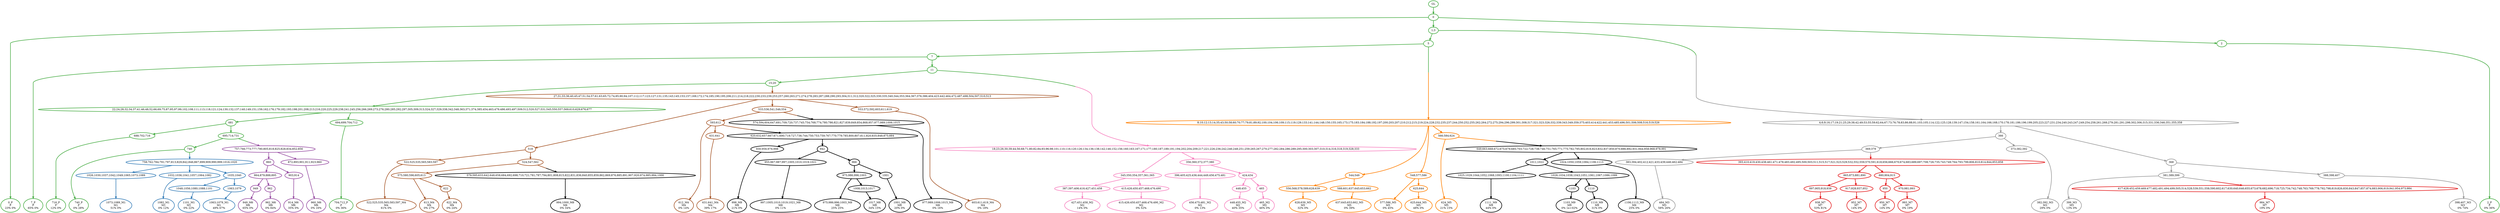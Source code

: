 digraph T {
	{
		rank=same
		133 [penwidth=3,colorscheme=set19,color=3,label="0_P\nP\n23% 0%"]
		129 [penwidth=3,colorscheme=set19,color=3,label="7_P\nP\n65% 0%"]
		123 [penwidth=3,colorscheme=set19,color=3,label="716_P\nP\n12% 0%"]
		120 [penwidth=3,colorscheme=set19,color=3,label="740_P\nP\n0% 28%"]
		118 [penwidth=3,colorscheme=set19,color=3,label="704;712_P\nP\n0% 36%"]
		116 [penwidth=3,colorscheme=set19,color=3,label="2_P\nP\n0% 36%"]
		114 [penwidth=3,colorscheme=set19,color=2,label="1073;1089_M1\nM1\n51% 0%"]
		112 [penwidth=3,colorscheme=set19,color=2,label="1082_M1\nM1\n0% 12%"]
		109 [penwidth=3,colorscheme=set19,color=2,label="1101_M1\nM1\n0% 22%"]
		107 [penwidth=3,colorscheme=set19,color=2,label="1063;1079_M1\nM1\n49% 67%"]
		104 [penwidth=3,colorscheme=set19,color=8,label="427;451;458_M2\nM2\n14% 0%"]
		102 [penwidth=3,colorscheme=set19,color=8,label="415;426;450;457;468;476;490_M2\nM2\n0% 52%"]
		99 [penwidth=3,colorscheme=set19,color=8,label="456;475;481_M2\nM2\n0% 13%"]
		96 [penwidth=3,colorscheme=set19,color=8,label="448;455_M2\nM2\n40% 35%"]
		94 [penwidth=3,colorscheme=set19,color=8,label="465_M2\nM2\n46% 0%"]
		90 [penwidth=3,colorscheme=set19,color=9,label="484_M3\nM3\n58% 26%"]
		88 [penwidth=3,colorscheme=set19,color=9,label="382;392_M3\nM3\n29% 0%"]
		85 [penwidth=3,colorscheme=set19,color=9,label="399_M3\nM3\n13% 0%"]
		83 [penwidth=3,colorscheme=set19,color=9,label="398;407_M3\nM3\n0% 74%"]
		80 [penwidth=3,colorscheme=set19,color=7,label="522;525;535;565;583;597_M4\nM4\n61% 0%"]
		77 [penwidth=3,colorscheme=set19,color=7,label="613_M4\nM4\n0% 27%"]
		75 [penwidth=3,colorscheme=set19,color=7,label="622_M4\nM4\n0% 24%"]
		72 [penwidth=3,colorscheme=set19,color=7,label="612_M4\nM4\n0% 14%"]
		70 [penwidth=3,colorscheme=set19,color=7,label="631;641_M4\nM4\n39% 17%"]
		68 [penwidth=3,colorscheme=set19,color=7,label="603;611;619_M4\nM4\n0% 18%"]
		65 [penwidth=3,colorscheme=set19,color=5,label="628;639_M5\nM5\n32% 0%"]
		63 [penwidth=3,colorscheme=set19,color=5,label="637;645;653;662_M5\nM5\n0% 39%"]
		61 [penwidth=3,colorscheme=set19,color=5,label="577;586_M5\nM5\n0% 45%"]
		59 [penwidth=3,colorscheme=set19,color=5,label="625;644_M5\nM5\n48% 0%"]
		57 [penwidth=3,colorscheme=set19,color=5,label="624_M5\nM5\n21% 15%"]
		53 [penwidth=3,colorscheme=set19,color=4,label="949_M6\nM6\n65% 0%"]
		51 [penwidth=3,colorscheme=set19,color=4,label="962_M6\nM6\n0% 84%"]
		49 [penwidth=3,colorscheme=set19,color=4,label="914_M6\nM6\n35% 0%"]
		47 [penwidth=3,colorscheme=set19,color=4,label="960_M6\nM6\n0% 16%"]
		44 [penwidth=3,colorscheme=set19,color=1,label="938_M7\nM7\n53% 81%"]
		42 [penwidth=3,colorscheme=set19,color=1,label="952_M7\nM7\n14% 0%"]
		39 [penwidth=3,colorscheme=set19,color=1,label="950_M7\nM7\n14% 0%"]
		37 [penwidth=3,colorscheme=set19,color=1,label="993_M7\nM7\n0% 19%"]
		36 [penwidth=3,colorscheme=set19,color=1,label="984_M7\nM7\n19% 0%"]
		35 [penwidth=3,colorscheme=set19,color=10,label="994;1000_M8\nM8\n0% 34%"]
		34 [penwidth=3,colorscheme=set19,color=10,label="977;989;1006;1015_M8\nM8\n0% 16%"]
		32 [penwidth=3,colorscheme=set19,color=10,label="998_M8\nM8\n21% 0%"]
		29 [penwidth=3,colorscheme=set19,color=10,label="997;1005;1010;1019;1021_M8\nM8\n0% 11%"]
		26 [penwidth=3,colorscheme=set19,color=10,label="975;986;996;1003_M8\nM8\n25% 25%"]
		24 [penwidth=3,colorscheme=set19,color=10,label="1017_M8\nM8\n34% 15%"]
		22 [penwidth=3,colorscheme=set19,color=10,label="1001_M8\nM8\n20% 0%"]
		19 [penwidth=3,colorscheme=set19,color=10,label="1111_M9\nM9\n44% 0%"]
		16 [penwidth=3,colorscheme=set19,color=10,label="1103_M9\nM9\n0% 1e+02%"]
		14 [penwidth=3,colorscheme=set19,color=10,label="1110_M9\nM9\n31% 0%"]
		12 [penwidth=3,colorscheme=set19,color=10,label="1106;1113_M9\nM9\n25% 0%"]
	}
	135 [penwidth=3,colorscheme=set19,color=3,label="GL"]
	134 [penwidth=3,colorscheme=set19,color=3,label="0"]
	132 [penwidth=3,colorscheme=set19,color=3,label="1;3"]
	131 [penwidth=3,colorscheme=set19,color=3,label="5"]
	130 [penwidth=3,colorscheme=set19,color=3,label="7"]
	128 [penwidth=3,colorscheme=set19,color=3,label="11"]
	127 [penwidth=3,colorscheme=set19,color=3,label="15;20"]
	126 [penwidth=3,colorscheme=set19,color=3,label="22;24;28;32;34;37;41;46;48;52;66;69;75;87;95;97;99;102;108;111;113;118;121;124;130;132;137;140;149;151;159;162;176;179;182;193;198;201;208;213;216;220;225;229;238;241;245;256;266;269;273;276;280;285;292;297;305;309;313;324;327;329;338;342;348;363;371;374;385;454;463;479;486;493;497;509;512;520;527;531;545;550;557;569;610;629;676;677"]
	125 [penwidth=3,colorscheme=set19,color=3,label="681"]
	124 [penwidth=3,colorscheme=set19,color=3,label="688;702;716"]
	122 [penwidth=3,colorscheme=set19,color=3,label="695;714;731"]
	121 [penwidth=3,colorscheme=set19,color=3,label="740"]
	119 [penwidth=3,colorscheme=set19,color=3,label="694;699;704;712"]
	117 [penwidth=3,colorscheme=set19,color=3,label="2"]
	115 [penwidth=3,colorscheme=set19,color=2,label="1026;1030;1037;1042;1049;1065;1073;1089"]
	113 [penwidth=3,colorscheme=set19,color=2,label="1032;1036;1041;1057;1064;1082"]
	111 [penwidth=3,colorscheme=set19,color=2,label="1035;1040"]
	110 [penwidth=3,colorscheme=set19,color=2,label="1048;1056;1080;1088;1101"]
	108 [penwidth=3,colorscheme=set19,color=2,label="1063;1079"]
	106 [penwidth=3,colorscheme=set19,color=8,label="345;350;354;357;361;365"]
	105 [penwidth=3,colorscheme=set19,color=8,label="387;397;406;416;427;451;458"]
	103 [penwidth=3,colorscheme=set19,color=8,label="415;426;450;457;468;476;490"]
	101 [penwidth=3,colorscheme=set19,color=8,label="356;360;372;377;380"]
	100 [penwidth=3,colorscheme=set19,color=8,label="396;405;425;436;444;449;456;475;481"]
	98 [penwidth=3,colorscheme=set19,color=8,label="424;434"]
	97 [penwidth=3,colorscheme=set19,color=8,label="448;455"]
	95 [penwidth=3,colorscheme=set19,color=8,label="465"]
	93 [penwidth=3,colorscheme=set19,color=9,label="366"]
	92 [penwidth=3,colorscheme=set19,color=9,label="369;379"]
	91 [penwidth=3,colorscheme=set19,color=9,label="383;394;402;412;421;433;439;446;462;484"]
	89 [penwidth=3,colorscheme=set19,color=9,label="373;382;392"]
	87 [penwidth=3,colorscheme=set19,color=9,label="368"]
	86 [penwidth=3,colorscheme=set19,color=9,label="381;389;399"]
	84 [penwidth=3,colorscheme=set19,color=9,label="388;398;407"]
	82 [penwidth=3,colorscheme=set19,color=7,label="518"]
	81 [penwidth=3,colorscheme=set19,color=7,label="522;525;535;565;583;597"]
	79 [penwidth=3,colorscheme=set19,color=7,label="524;547;562"]
	78 [penwidth=3,colorscheme=set19,color=7,label="575;580;596;605;613"]
	76 [penwidth=3,colorscheme=set19,color=7,label="622"]
	74 [penwidth=3,colorscheme=set19,color=7,label="533;536;541;546;554"]
	73 [penwidth=3,colorscheme=set19,color=7,label="593;612"]
	71 [penwidth=3,colorscheme=set19,color=7,label="631;641"]
	69 [penwidth=3,colorscheme=set19,color=7,label="553;572;592;603;611;619"]
	67 [penwidth=3,colorscheme=set19,color=5,label="544;549"]
	66 [penwidth=3,colorscheme=set19,color=5,label="556;568;578;589;628;639"]
	64 [penwidth=3,colorscheme=set19,color=5,label="588;601;637;645;653;662"]
	62 [penwidth=3,colorscheme=set19,color=5,label="548;577;586"]
	60 [penwidth=3,colorscheme=set19,color=5,label="625;644"]
	58 [penwidth=3,colorscheme=set19,color=5,label="566;584;624"]
	56 [penwidth=3,colorscheme=set19,color=4,label="860"]
	55 [penwidth=3,colorscheme=set19,color=4,label="864;879;888;895"]
	54 [penwidth=3,colorscheme=set19,color=4,label="949"]
	52 [penwidth=3,colorscheme=set19,color=4,label="962"]
	50 [penwidth=3,colorscheme=set19,color=4,label="903;914"]
	48 [penwidth=3,colorscheme=set19,color=4,label="872;893;901;911;923;960"]
	46 [penwidth=3,colorscheme=set19,color=1,label="865;873;881;890"]
	45 [penwidth=3,colorscheme=set19,color=1,label="897;905;918;938"]
	43 [penwidth=3,colorscheme=set19,color=1,label="917;928;937;952"]
	41 [penwidth=3,colorscheme=set19,color=1,label="880;904;915"]
	40 [penwidth=3,colorscheme=set19,color=1,label="950"]
	38 [penwidth=3,colorscheme=set19,color=1,label="970;981;993"]
	33 [penwidth=3,colorscheme=set19,color=10,label="930;956;976;998"]
	31 [penwidth=3,colorscheme=set19,color=10,label="942"]
	30 [penwidth=3,colorscheme=set19,color=10,label="955;967;987;997;1005;1010;1019;1021"]
	28 [penwidth=3,colorscheme=set19,color=10,label="966"]
	27 [penwidth=3,colorscheme=set19,color=10,label="975;986;996;1003"]
	25 [penwidth=3,colorscheme=set19,color=10,label="1008;1013;1017"]
	23 [penwidth=3,colorscheme=set19,color=10,label="1001"]
	21 [penwidth=3,colorscheme=set19,color=10,label="1011;1022"]
	20 [penwidth=3,colorscheme=set19,color=10,label="1025;1029;1044;1052;1068;1093;1100;1104;1111"]
	18 [penwidth=3,colorscheme=set19,color=10,label="1028;1034;1038;1043;1051;1061;1067;1086;1099"]
	17 [penwidth=3,colorscheme=set19,color=10,label="1103"]
	15 [penwidth=3,colorscheme=set19,color=10,label="1110"]
	13 [penwidth=3,colorscheme=set19,color=10,label="1024;1050;1059;1084;1106;1113"]
	11 [penwidth=3,colorscheme=set19,color=10,label="649;663;668;672;675;679;685;703;722;728;738;746;751;765;771;775;782;795;802;816;823;832;837;850;870;886;892;931;944;958;968;978;991"]
	10 [penwidth=3,colorscheme=set19,color=10,label="574;594;604;647;691;709;720;737;745;754;768;774;780;786;821;827;839;849;854;868;957;977;989;1006;1015"]
	9 [penwidth=3,colorscheme=set19,color=10,label="620;632;657;667;671;690;719;727;736;744;750;753;759;767;770;779;785;800;807;811;820;835;848;875;884"]
	8 [penwidth=3,colorscheme=set19,color=10,label="579;595;633;642;648;658;684;692;698;710;721;781;787;794;801;808;815;822;831;836;840;855;859;862;869;876;885;891;907;920;974;985;994;1000"]
	7 [penwidth=3,colorscheme=set19,color=1,label="417;428;452;459;469;477;482;491;494;499;505;514;528;539;551;558;590;602;617;630;640;646;655;673;678;682;696;718;725;734;742;748;763;769;778;792;798;819;826;830;843;847;857;874;883;906;919;941;954;973;984"]
	6 [penwidth=3,colorscheme=set19,color=1,label="393;410;419;430;438;461;471;478;483;492;495;500;503;511;515;517;521;523;529;532;552;559;570;591;618;656;666;670;674;683;689;697;708;726;735;743;749;764;793;799;806;810;814;844;853;858"]
	5 [penwidth=3,colorscheme=set19,color=2,label="758;762;784;791;797;813;829;842;846;867;899;909;990;999;1016;1020"]
	4 [penwidth=3,colorscheme=set19,color=4,label="757;766;773;777;790;805;818;825;828;834;852;856"]
	3 [penwidth=3,colorscheme=set19,color=5,label="8;10;12;13;14;35;43;50;58;60;70;77;79;81;89;92;100;104;106;109;115;119;129;133;141;144;148;150;155;165;173;175;183;184;188;192;197;200;203;207;210;212;215;219;224;228;232;235;237;244;250;252;255;262;264;272;275;294;296;299;301;308;317;321;323;326;332;339;343;349;359;375;403;414;422;441;453;485;496;501;506;508;516;519;526"]
	2 [penwidth=3,colorscheme=set19,color=7,label="27;31;33;36;40;45;47;51;54;57;61;63;65;72;74;85;90;94;107;112;117;123;127;131;135;143;145;153;157;169;172;174;185;190;195;206;211;214;218;222;230;233;239;253;257;260;263;271;274;278;283;287;288;290;293;304;311;312;320;322;325;330;335;340;344;353;364;367;376;386;404;423;442;464;472;487;498;504;507;510;513"]
	1 [penwidth=3,colorscheme=set19,color=9,label="4;6;9;16;17;19;21;25;29;38;42;49;53;55;59;62;64;67;73;76;78;83;86;88;91;103;105;114;122;125;128;139;147;154;158;161;164;166;168;170;178;181;186;196;199;205;223;227;231;234;240;243;247;249;254;258;261;268;279;281;291;298;302;306;315;331;336;346;351;355;358"]
	0 [penwidth=3,colorscheme=set19,color=8,label="18;23;26;30;39;44;56;68;71;80;82;84;93;96;98;101;110;116;120;126;134;136;138;142;146;152;156;160;163;167;171;177;180;187;189;191;194;202;204;209;217;221;226;236;242;246;248;251;259;265;267;270;277;282;284;286;289;295;300;303;307;310;314;316;318;319;328;333"]
	135 -> 134 [penwidth=3,colorscheme=set19,color=3]
	134 -> 133 [penwidth=3,colorscheme=set19,color=3]
	134 -> 132 [penwidth=3,colorscheme=set19,color=3]
	134 -> 117 [penwidth=3,colorscheme=set19,color=3]
	132 -> 131 [penwidth=3,colorscheme=set19,color=3]
	132 -> 1 [penwidth=3,colorscheme=set19,color="3;0.5:9"]
	131 -> 130 [penwidth=3,colorscheme=set19,color=3]
	131 -> 3 [penwidth=3,colorscheme=set19,color="3;0.5:5"]
	130 -> 129 [penwidth=3,colorscheme=set19,color=3]
	130 -> 128 [penwidth=3,colorscheme=set19,color=3]
	128 -> 127 [penwidth=3,colorscheme=set19,color=3]
	128 -> 0 [penwidth=3,colorscheme=set19,color="3;0.5:8"]
	127 -> 126 [penwidth=3,colorscheme=set19,color=3]
	127 -> 2 [penwidth=3,colorscheme=set19,color="3;0.5:7"]
	126 -> 125 [penwidth=3,colorscheme=set19,color=3]
	126 -> 119 [penwidth=3,colorscheme=set19,color=3]
	125 -> 122 [penwidth=3,colorscheme=set19,color=3]
	125 -> 124 [penwidth=3,colorscheme=set19,color=3]
	124 -> 123 [penwidth=3,colorscheme=set19,color=3]
	122 -> 121 [penwidth=3,colorscheme=set19,color=3]
	122 -> 4 [penwidth=3,colorscheme=set19,color="3;0.5:4"]
	121 -> 120 [penwidth=3,colorscheme=set19,color=3]
	121 -> 5 [penwidth=3,colorscheme=set19,color="3;0.5:2"]
	119 -> 118 [penwidth=3,colorscheme=set19,color=3]
	117 -> 116 [penwidth=3,colorscheme=set19,color=3]
	115 -> 114 [penwidth=3,colorscheme=set19,color=2]
	113 -> 112 [penwidth=3,colorscheme=set19,color=2]
	111 -> 108 [penwidth=3,colorscheme=set19,color=2]
	111 -> 110 [penwidth=3,colorscheme=set19,color=2]
	110 -> 109 [penwidth=3,colorscheme=set19,color=2]
	108 -> 107 [penwidth=3,colorscheme=set19,color=2]
	106 -> 103 [penwidth=3,colorscheme=set19,color=8]
	106 -> 105 [penwidth=3,colorscheme=set19,color=8]
	105 -> 104 [penwidth=3,colorscheme=set19,color=8]
	103 -> 102 [penwidth=3,colorscheme=set19,color=8]
	101 -> 98 [penwidth=3,colorscheme=set19,color=8]
	101 -> 100 [penwidth=3,colorscheme=set19,color=8]
	100 -> 99 [penwidth=3,colorscheme=set19,color=8]
	98 -> 97 [penwidth=3,colorscheme=set19,color=8]
	98 -> 95 [penwidth=3,colorscheme=set19,color=8]
	97 -> 96 [penwidth=3,colorscheme=set19,color=8]
	95 -> 94 [penwidth=3,colorscheme=set19,color=8]
	93 -> 92 [penwidth=3,colorscheme=set19,color=9]
	93 -> 89 [penwidth=3,colorscheme=set19,color=9]
	92 -> 91 [penwidth=3,colorscheme=set19,color=9]
	92 -> 6 [penwidth=3,colorscheme=set19,color="9;0.5:1"]
	91 -> 90 [penwidth=3,colorscheme=set19,color=9]
	89 -> 88 [penwidth=3,colorscheme=set19,color=9]
	87 -> 84 [penwidth=3,colorscheme=set19,color=9]
	87 -> 86 [penwidth=3,colorscheme=set19,color=9]
	86 -> 85 [penwidth=3,colorscheme=set19,color=9]
	86 -> 7 [penwidth=3,colorscheme=set19,color="9;0.5:1"]
	84 -> 83 [penwidth=3,colorscheme=set19,color=9]
	82 -> 81 [penwidth=3,colorscheme=set19,color=7]
	82 -> 79 [penwidth=3,colorscheme=set19,color=7]
	81 -> 80 [penwidth=3,colorscheme=set19,color=7]
	79 -> 78 [penwidth=3,colorscheme=set19,color=7]
	79 -> 8 [penwidth=3,colorscheme=set19,color="7;0.5:10"]
	78 -> 77 [penwidth=3,colorscheme=set19,color=7]
	78 -> 76 [penwidth=3,colorscheme=set19,color=7]
	76 -> 75 [penwidth=3,colorscheme=set19,color=7]
	74 -> 73 [penwidth=3,colorscheme=set19,color=7]
	74 -> 10 [penwidth=3,colorscheme=set19,color="7;0.5:10"]
	73 -> 72 [penwidth=3,colorscheme=set19,color=7]
	73 -> 71 [penwidth=3,colorscheme=set19,color=7]
	73 -> 9 [penwidth=3,colorscheme=set19,color="7;0.5:10"]
	71 -> 70 [penwidth=3,colorscheme=set19,color=7]
	69 -> 68 [penwidth=3,colorscheme=set19,color=7]
	67 -> 64 [penwidth=3,colorscheme=set19,color=5]
	67 -> 66 [penwidth=3,colorscheme=set19,color=5]
	66 -> 65 [penwidth=3,colorscheme=set19,color=5]
	64 -> 63 [penwidth=3,colorscheme=set19,color=5]
	62 -> 61 [penwidth=3,colorscheme=set19,color=5]
	62 -> 60 [penwidth=3,colorscheme=set19,color=5]
	60 -> 59 [penwidth=3,colorscheme=set19,color=5]
	58 -> 57 [penwidth=3,colorscheme=set19,color=5]
	58 -> 11 [penwidth=3,colorscheme=set19,color="5;0.5:10"]
	56 -> 55 [penwidth=3,colorscheme=set19,color=4]
	56 -> 50 [penwidth=3,colorscheme=set19,color=4]
	55 -> 54 [penwidth=3,colorscheme=set19,color=4]
	55 -> 52 [penwidth=3,colorscheme=set19,color=4]
	54 -> 53 [penwidth=3,colorscheme=set19,color=4]
	52 -> 51 [penwidth=3,colorscheme=set19,color=4]
	50 -> 49 [penwidth=3,colorscheme=set19,color=4]
	48 -> 47 [penwidth=3,colorscheme=set19,color=4]
	46 -> 43 [penwidth=3,colorscheme=set19,color=1]
	46 -> 45 [penwidth=3,colorscheme=set19,color=1]
	45 -> 44 [penwidth=3,colorscheme=set19,color=1]
	43 -> 42 [penwidth=3,colorscheme=set19,color=1]
	41 -> 40 [penwidth=3,colorscheme=set19,color=1]
	41 -> 38 [penwidth=3,colorscheme=set19,color=1]
	40 -> 39 [penwidth=3,colorscheme=set19,color=1]
	38 -> 37 [penwidth=3,colorscheme=set19,color=1]
	33 -> 32 [penwidth=3,colorscheme=set19,color=10]
	31 -> 28 [penwidth=3,colorscheme=set19,color=10]
	31 -> 30 [penwidth=3,colorscheme=set19,color=10]
	30 -> 29 [penwidth=3,colorscheme=set19,color=10]
	28 -> 27 [penwidth=3,colorscheme=set19,color=10]
	28 -> 23 [penwidth=3,colorscheme=set19,color=10]
	27 -> 26 [penwidth=3,colorscheme=set19,color=10]
	27 -> 25 [penwidth=3,colorscheme=set19,color=10]
	25 -> 24 [penwidth=3,colorscheme=set19,color=10]
	23 -> 22 [penwidth=3,colorscheme=set19,color=10]
	21 -> 18 [penwidth=3,colorscheme=set19,color=10]
	21 -> 20 [penwidth=3,colorscheme=set19,color=10]
	20 -> 19 [penwidth=3,colorscheme=set19,color=10]
	18 -> 17 [penwidth=3,colorscheme=set19,color=10]
	18 -> 15 [penwidth=3,colorscheme=set19,color=10]
	17 -> 16 [penwidth=3,colorscheme=set19,color=10]
	15 -> 14 [penwidth=3,colorscheme=set19,color=10]
	13 -> 12 [penwidth=3,colorscheme=set19,color=10]
	11 -> 21 [penwidth=3,colorscheme=set19,color=10]
	11 -> 13 [penwidth=3,colorscheme=set19,color=10]
	10 -> 34 [penwidth=3,colorscheme=set19,color=10]
	9 -> 33 [penwidth=3,colorscheme=set19,color=10]
	9 -> 31 [penwidth=3,colorscheme=set19,color=10]
	8 -> 35 [penwidth=3,colorscheme=set19,color=10]
	7 -> 36 [penwidth=3,colorscheme=set19,color=1]
	6 -> 46 [penwidth=3,colorscheme=set19,color=1]
	6 -> 41 [penwidth=3,colorscheme=set19,color=1]
	5 -> 115 [penwidth=3,colorscheme=set19,color=2]
	5 -> 113 [penwidth=3,colorscheme=set19,color=2]
	5 -> 111 [penwidth=3,colorscheme=set19,color=2]
	4 -> 56 [penwidth=3,colorscheme=set19,color=4]
	4 -> 48 [penwidth=3,colorscheme=set19,color=4]
	3 -> 67 [penwidth=3,colorscheme=set19,color=5]
	3 -> 62 [penwidth=3,colorscheme=set19,color=5]
	3 -> 58 [penwidth=3,colorscheme=set19,color=5]
	2 -> 82 [penwidth=3,colorscheme=set19,color=7]
	2 -> 74 [penwidth=3,colorscheme=set19,color=7]
	2 -> 69 [penwidth=3,colorscheme=set19,color=7]
	1 -> 93 [penwidth=3,colorscheme=set19,color=9]
	1 -> 87 [penwidth=3,colorscheme=set19,color=9]
	0 -> 106 [penwidth=3,colorscheme=set19,color=8]
	0 -> 101 [penwidth=3,colorscheme=set19,color=8]
}
